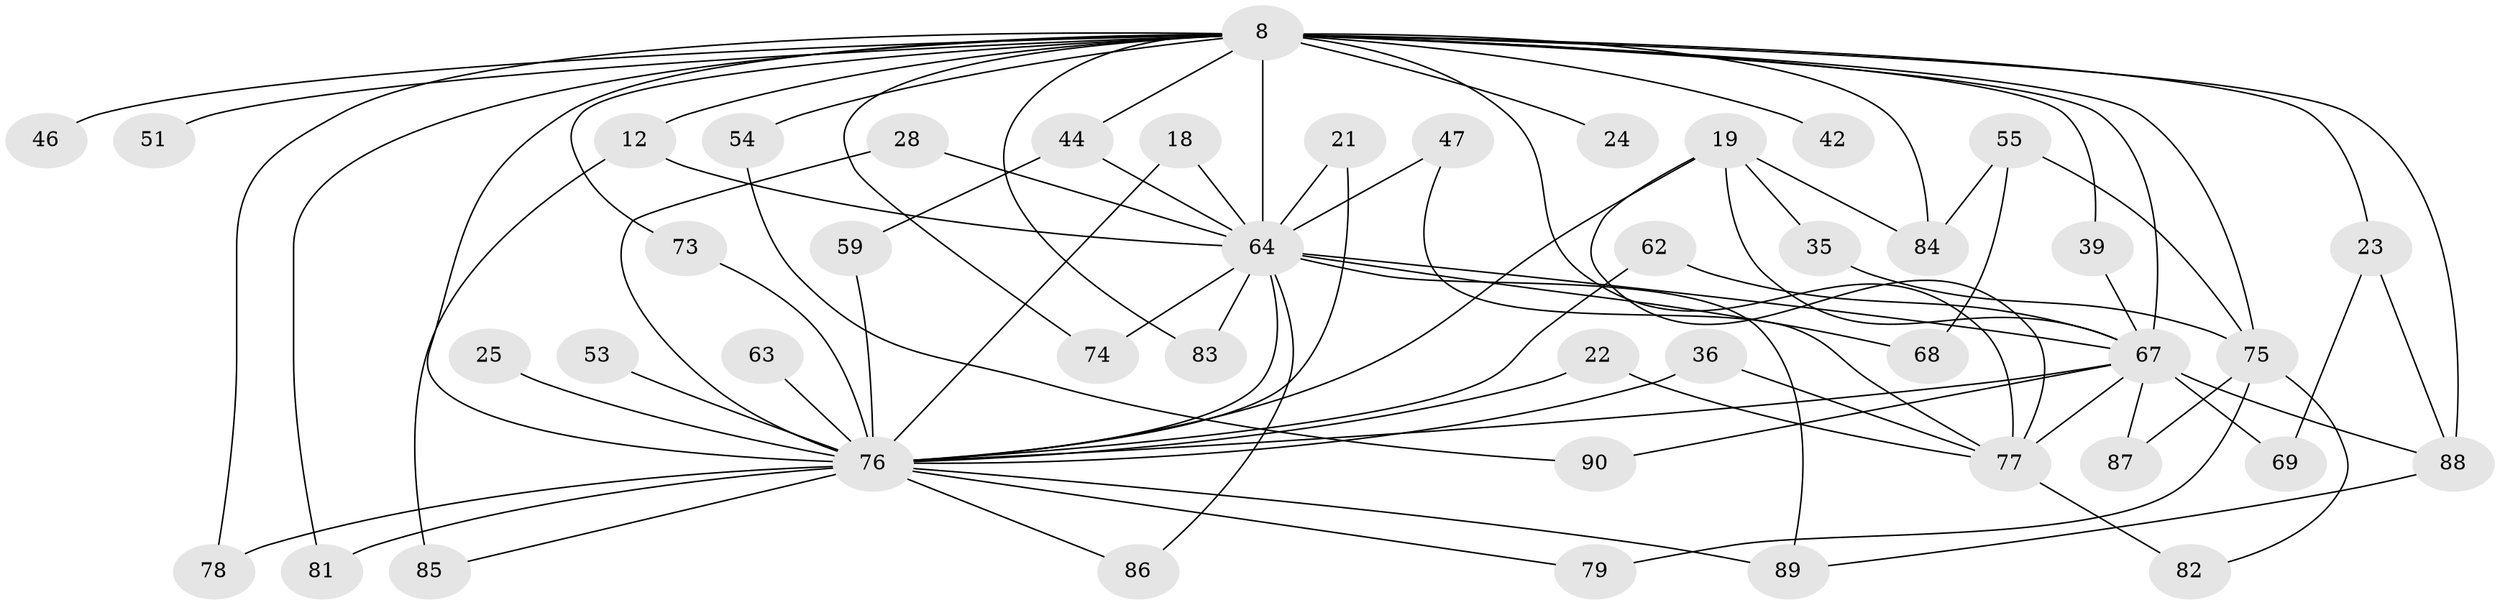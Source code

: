 // original degree distribution, {20: 0.011111111111111112, 14: 0.011111111111111112, 18: 0.011111111111111112, 17: 0.011111111111111112, 16: 0.022222222222222223, 23: 0.011111111111111112, 24: 0.022222222222222223, 21: 0.011111111111111112, 2: 0.5777777777777777, 4: 0.08888888888888889, 9: 0.011111111111111112, 7: 0.022222222222222223, 3: 0.15555555555555556, 6: 0.011111111111111112, 5: 0.022222222222222223}
// Generated by graph-tools (version 1.1) at 2025/46/03/09/25 04:46:30]
// undirected, 45 vertices, 81 edges
graph export_dot {
graph [start="1"]
  node [color=gray90,style=filled];
  8 [super="+6+4"];
  12;
  18;
  19 [super="+16"];
  21;
  22;
  23 [super="+17"];
  24;
  25;
  28;
  35;
  36;
  39;
  42;
  44 [super="+29"];
  46;
  47;
  51;
  53 [super="+38"];
  54;
  55 [super="+52"];
  59;
  62 [super="+61"];
  63;
  64 [super="+7"];
  67 [super="+45+5"];
  68 [super="+31"];
  69;
  73;
  74;
  75 [super="+13+60"];
  76 [super="+66+71+11+49"];
  77 [super="+15+72"];
  78;
  79;
  81 [super="+20"];
  82;
  83 [super="+80"];
  84 [super="+40+41"];
  85 [super="+43"];
  86;
  87;
  88 [super="+70+50"];
  89 [super="+48"];
  90;
  8 -- 12;
  8 -- 46 [weight=2];
  8 -- 51 [weight=2];
  8 -- 75 [weight=4];
  8 -- 84 [weight=3];
  8 -- 74;
  8 -- 76 [weight=13];
  8 -- 78;
  8 -- 81 [weight=2];
  8 -- 24 [weight=2];
  8 -- 88 [weight=5];
  8 -- 39;
  8 -- 42 [weight=2];
  8 -- 54 [weight=2];
  8 -- 64 [weight=9];
  8 -- 67 [weight=10];
  8 -- 73;
  8 -- 77 [weight=3];
  8 -- 83 [weight=3];
  8 -- 23 [weight=3];
  8 -- 44 [weight=2];
  12 -- 85 [weight=2];
  12 -- 64;
  18 -- 76;
  18 -- 64;
  19 -- 84;
  19 -- 35;
  19 -- 67;
  19 -- 77;
  19 -- 76 [weight=2];
  21 -- 76;
  21 -- 64;
  22 -- 77;
  22 -- 76;
  23 -- 69;
  23 -- 88 [weight=2];
  25 -- 76 [weight=2];
  28 -- 76;
  28 -- 64;
  35 -- 75;
  36 -- 77;
  36 -- 76;
  39 -- 67;
  44 -- 59;
  44 -- 64;
  47 -- 77;
  47 -- 64;
  53 -- 76 [weight=2];
  54 -- 90;
  55 -- 84;
  55 -- 75;
  55 -- 68;
  59 -- 76;
  62 -- 67;
  62 -- 76 [weight=2];
  63 -- 76;
  64 -- 67 [weight=5];
  64 -- 68 [weight=3];
  64 -- 74;
  64 -- 76 [weight=5];
  64 -- 83;
  64 -- 86;
  64 -- 89;
  67 -- 69;
  67 -- 77 [weight=3];
  67 -- 87;
  67 -- 90;
  67 -- 76 [weight=6];
  67 -- 88;
  73 -- 76;
  75 -- 79;
  75 -- 82;
  75 -- 87;
  76 -- 78;
  76 -- 79;
  76 -- 81;
  76 -- 85;
  76 -- 86;
  76 -- 89;
  77 -- 82;
  88 -- 89;
}
